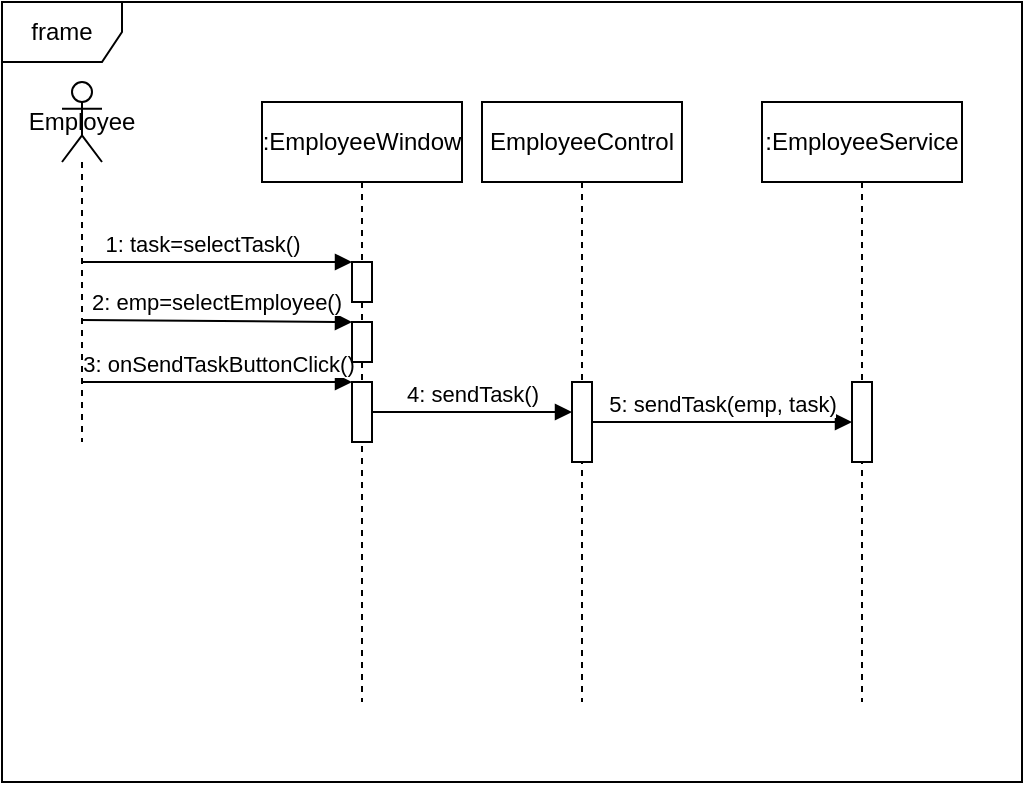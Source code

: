 <mxfile version="26.2.10">
  <diagram id="C5RBs43oDa-KdzZeNtuy" name="Page-1">
    <mxGraphModel dx="1602" dy="472" grid="1" gridSize="10" guides="1" tooltips="1" connect="1" arrows="1" fold="1" page="1" pageScale="1" pageWidth="827" pageHeight="1169" math="0" shadow="0">
      <root>
        <mxCell id="WIyWlLk6GJQsqaUBKTNV-0" />
        <mxCell id="WIyWlLk6GJQsqaUBKTNV-1" parent="WIyWlLk6GJQsqaUBKTNV-0" />
        <mxCell id="wZf27ZP8mRITOaO82XLp-6" value="Employee" style="shape=umlLifeline;perimeter=lifelinePerimeter;whiteSpace=wrap;html=1;container=1;dropTarget=0;collapsible=0;recursiveResize=0;outlineConnect=0;portConstraint=eastwest;newEdgeStyle={&quot;curved&quot;:0,&quot;rounded&quot;:0};participant=umlActor;size=40;" vertex="1" parent="WIyWlLk6GJQsqaUBKTNV-1">
          <mxGeometry x="-40" y="40" width="20" height="180" as="geometry" />
        </mxCell>
        <mxCell id="wZf27ZP8mRITOaO82XLp-12" value="frame" style="shape=umlFrame;whiteSpace=wrap;html=1;pointerEvents=0;" vertex="1" parent="WIyWlLk6GJQsqaUBKTNV-1">
          <mxGeometry x="-70" width="510" height="390" as="geometry" />
        </mxCell>
        <mxCell id="wZf27ZP8mRITOaO82XLp-18" value="2: emp=selectEmployee()" style="html=1;verticalAlign=bottom;endArrow=block;curved=0;rounded=0;" edge="1" parent="WIyWlLk6GJQsqaUBKTNV-1" target="wZf27ZP8mRITOaO82XLp-30">
          <mxGeometry width="80" relative="1" as="geometry">
            <mxPoint x="-30" y="159" as="sourcePoint" />
            <mxPoint x="140" y="159" as="targetPoint" />
          </mxGeometry>
        </mxCell>
        <mxCell id="wZf27ZP8mRITOaO82XLp-20" value="3: onSendTaskButtonClick()" style="html=1;verticalAlign=bottom;endArrow=block;curved=0;rounded=0;" edge="1" parent="WIyWlLk6GJQsqaUBKTNV-1" target="wZf27ZP8mRITOaO82XLp-31">
          <mxGeometry width="80" relative="1" as="geometry">
            <mxPoint x="-30" y="190" as="sourcePoint" />
            <mxPoint x="140.0" y="190" as="targetPoint" />
          </mxGeometry>
        </mxCell>
        <mxCell id="wZf27ZP8mRITOaO82XLp-22" value="4: sendTask()" style="html=1;verticalAlign=bottom;endArrow=block;curved=0;rounded=0;" edge="1" parent="WIyWlLk6GJQsqaUBKTNV-1" source="wZf27ZP8mRITOaO82XLp-31" target="wZf27ZP8mRITOaO82XLp-23">
          <mxGeometry width="80" relative="1" as="geometry">
            <mxPoint x="150" y="200" as="sourcePoint" />
            <mxPoint x="220" y="210" as="targetPoint" />
          </mxGeometry>
        </mxCell>
        <mxCell id="wZf27ZP8mRITOaO82XLp-24" value=":EmployeeWindow" style="shape=umlLifeline;perimeter=lifelinePerimeter;whiteSpace=wrap;html=1;container=1;dropTarget=0;collapsible=0;recursiveResize=0;outlineConnect=0;portConstraint=eastwest;newEdgeStyle={&quot;curved&quot;:0,&quot;rounded&quot;:0};" vertex="1" parent="WIyWlLk6GJQsqaUBKTNV-1">
          <mxGeometry x="60" y="50" width="100" height="300" as="geometry" />
        </mxCell>
        <mxCell id="wZf27ZP8mRITOaO82XLp-29" value="" style="html=1;points=[[0,0,0,0,5],[0,1,0,0,-5],[1,0,0,0,5],[1,1,0,0,-5]];perimeter=orthogonalPerimeter;outlineConnect=0;targetShapes=umlLifeline;portConstraint=eastwest;newEdgeStyle={&quot;curved&quot;:0,&quot;rounded&quot;:0};" vertex="1" parent="wZf27ZP8mRITOaO82XLp-24">
          <mxGeometry x="45" y="80" width="10" height="20" as="geometry" />
        </mxCell>
        <mxCell id="wZf27ZP8mRITOaO82XLp-27" value="1: task=selectTask()" style="html=1;verticalAlign=bottom;endArrow=block;curved=0;rounded=0;" edge="1" parent="wZf27ZP8mRITOaO82XLp-24" source="wZf27ZP8mRITOaO82XLp-29" target="wZf27ZP8mRITOaO82XLp-24">
          <mxGeometry x="NaN" y="81" width="80" relative="1" as="geometry">
            <mxPoint x="-120" y="90" as="sourcePoint" />
            <mxPoint x="-40" y="90" as="targetPoint" />
            <mxPoint x="-80" y="-10" as="offset" />
          </mxGeometry>
        </mxCell>
        <mxCell id="wZf27ZP8mRITOaO82XLp-30" value="" style="html=1;points=[[0,0,0,0,5],[0,1,0,0,-5],[1,0,0,0,5],[1,1,0,0,-5]];perimeter=orthogonalPerimeter;outlineConnect=0;targetShapes=umlLifeline;portConstraint=eastwest;newEdgeStyle={&quot;curved&quot;:0,&quot;rounded&quot;:0};" vertex="1" parent="wZf27ZP8mRITOaO82XLp-24">
          <mxGeometry x="45" y="110" width="10" height="20" as="geometry" />
        </mxCell>
        <mxCell id="wZf27ZP8mRITOaO82XLp-31" value="" style="html=1;points=[[0,0,0,0,5],[0,1,0,0,-5],[1,0,0,0,5],[1,1,0,0,-5]];perimeter=orthogonalPerimeter;outlineConnect=0;targetShapes=umlLifeline;portConstraint=eastwest;newEdgeStyle={&quot;curved&quot;:0,&quot;rounded&quot;:0};" vertex="1" parent="wZf27ZP8mRITOaO82XLp-24">
          <mxGeometry x="45" y="140" width="10" height="30" as="geometry" />
        </mxCell>
        <mxCell id="wZf27ZP8mRITOaO82XLp-28" value="" style="html=1;verticalAlign=bottom;endArrow=block;curved=0;rounded=0;" edge="1" parent="WIyWlLk6GJQsqaUBKTNV-1" target="wZf27ZP8mRITOaO82XLp-29">
          <mxGeometry width="80" relative="1" as="geometry">
            <mxPoint x="-30" y="130" as="sourcePoint" />
            <mxPoint x="140" y="130" as="targetPoint" />
          </mxGeometry>
        </mxCell>
        <mxCell id="wZf27ZP8mRITOaO82XLp-32" value="EmployeeControl" style="shape=umlLifeline;perimeter=lifelinePerimeter;whiteSpace=wrap;html=1;container=1;dropTarget=0;collapsible=0;recursiveResize=0;outlineConnect=0;portConstraint=eastwest;newEdgeStyle={&quot;curved&quot;:0,&quot;rounded&quot;:0};" vertex="1" parent="WIyWlLk6GJQsqaUBKTNV-1">
          <mxGeometry x="170" y="50" width="100" height="300" as="geometry" />
        </mxCell>
        <mxCell id="wZf27ZP8mRITOaO82XLp-23" value="" style="html=1;points=[[0,0,0,0,5],[0,1,0,0,-5],[1,0,0,0,5],[1,1,0,0,-5]];perimeter=orthogonalPerimeter;outlineConnect=0;targetShapes=umlLifeline;portConstraint=eastwest;newEdgeStyle={&quot;curved&quot;:0,&quot;rounded&quot;:0};" vertex="1" parent="wZf27ZP8mRITOaO82XLp-32">
          <mxGeometry x="45" y="140" width="10" height="40" as="geometry" />
        </mxCell>
        <mxCell id="wZf27ZP8mRITOaO82XLp-35" value=":EmployeeService" style="shape=umlLifeline;whiteSpace=wrap;html=1;container=1;dropTarget=0;collapsible=0;recursiveResize=0;outlineConnect=0;portConstraint=eastwest;newEdgeStyle={&quot;curved&quot;:0,&quot;rounded&quot;:0};points=[[0,0,0,0,5],[0,1,0,0,-5],[1,0,0,0,5],[1,1,0,0,-5]];perimeter=rectanglePerimeter;targetShapes=umlLifeline;participant=label;" vertex="1" parent="WIyWlLk6GJQsqaUBKTNV-1">
          <mxGeometry x="310" y="50" width="100" height="300" as="geometry" />
        </mxCell>
        <mxCell id="wZf27ZP8mRITOaO82XLp-37" value="" style="html=1;points=[[0,0,0,0,5],[0,1,0,0,-5],[1,0,0,0,5],[1,1,0,0,-5]];perimeter=orthogonalPerimeter;outlineConnect=0;targetShapes=umlLifeline;portConstraint=eastwest;newEdgeStyle={&quot;curved&quot;:0,&quot;rounded&quot;:0};" vertex="1" parent="wZf27ZP8mRITOaO82XLp-35">
          <mxGeometry x="45" y="140" width="10" height="40" as="geometry" />
        </mxCell>
        <mxCell id="wZf27ZP8mRITOaO82XLp-38" value="5: sendTask(emp, task)" style="html=1;verticalAlign=bottom;endArrow=block;curved=0;rounded=0;" edge="1" parent="WIyWlLk6GJQsqaUBKTNV-1" source="wZf27ZP8mRITOaO82XLp-23" target="wZf27ZP8mRITOaO82XLp-37">
          <mxGeometry width="80" relative="1" as="geometry">
            <mxPoint x="250.0" y="219.66" as="sourcePoint" />
            <mxPoint x="340" y="220" as="targetPoint" />
            <Array as="points">
              <mxPoint x="300" y="210" />
            </Array>
          </mxGeometry>
        </mxCell>
      </root>
    </mxGraphModel>
  </diagram>
</mxfile>
